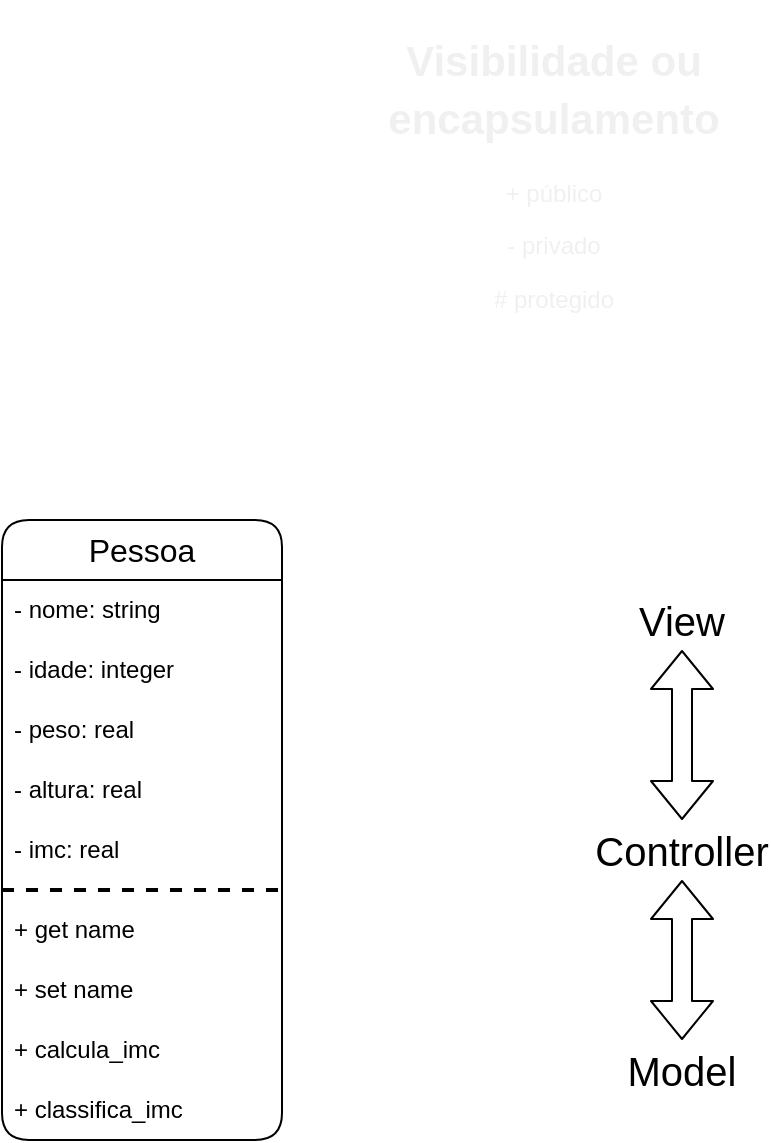 <mxfile>
    <diagram id="i4jdfdFZ_WHHyBtccAo_" name="Page-1">
        <mxGraphModel dx="591" dy="757" grid="1" gridSize="10" guides="1" tooltips="1" connect="1" arrows="1" fold="1" page="0" pageScale="1" pageWidth="850" pageHeight="1100" background="none" math="0" shadow="0">
            <root>
                <mxCell id="0"/>
                <mxCell id="1" parent="0"/>
                <mxCell id="15" value="&lt;font style=&quot;font-size: 16px;&quot;&gt;Pessoa&lt;/font&gt;" style="swimlane;fontStyle=0;childLayout=stackLayout;horizontal=1;startSize=30;horizontalStack=0;resizeParent=1;resizeParentMax=0;resizeLast=0;collapsible=1;marginBottom=0;whiteSpace=wrap;html=1;fillColor=none;rounded=1;swimlaneLine=1;glass=0;shadow=0;" parent="1" vertex="1">
                    <mxGeometry x="100" y="270" width="140" height="310" as="geometry">
                        <mxRectangle x="100" y="270" width="80" height="30" as="alternateBounds"/>
                    </mxGeometry>
                </mxCell>
                <mxCell id="16" value="- nome: string" style="text;strokeColor=none;fillColor=none;align=left;verticalAlign=middle;spacingLeft=4;spacingRight=4;overflow=hidden;points=[[0,0.5],[1,0.5]];portConstraint=eastwest;rotatable=0;whiteSpace=wrap;html=1;" parent="15" vertex="1">
                    <mxGeometry y="30" width="140" height="30" as="geometry"/>
                </mxCell>
                <mxCell id="17" value="- idade: integer" style="text;strokeColor=none;fillColor=none;align=left;verticalAlign=middle;spacingLeft=4;spacingRight=4;overflow=hidden;points=[[0,0.5],[1,0.5]];portConstraint=eastwest;rotatable=0;whiteSpace=wrap;html=1;dashed=1;dashPattern=8 8;" parent="15" vertex="1">
                    <mxGeometry y="60" width="140" height="30" as="geometry"/>
                </mxCell>
                <mxCell id="18" value="- peso: real" style="text;strokeColor=none;fillColor=none;align=left;verticalAlign=middle;spacingLeft=4;spacingRight=4;overflow=hidden;points=[[0,0.5],[1,0.5]];portConstraint=eastwest;rotatable=0;whiteSpace=wrap;html=1;dashed=1;dashPattern=8 8;" parent="15" vertex="1">
                    <mxGeometry y="90" width="140" height="30" as="geometry"/>
                </mxCell>
                <mxCell id="45" value="- altura: real" style="text;strokeColor=none;fillColor=none;align=left;verticalAlign=middle;spacingLeft=4;spacingRight=4;overflow=hidden;points=[[0,0.5],[1,0.5]];portConstraint=eastwest;rotatable=0;whiteSpace=wrap;html=1;dashed=1;dashPattern=8 8;" parent="15" vertex="1">
                    <mxGeometry y="120" width="140" height="30" as="geometry"/>
                </mxCell>
                <mxCell id="47" value="- imc: real" style="text;strokeColor=none;fillColor=none;align=left;verticalAlign=middle;spacingLeft=4;spacingRight=4;overflow=hidden;points=[[0,0.5],[1,0.5]];portConstraint=eastwest;rotatable=0;whiteSpace=wrap;html=1;dashed=1;dashPattern=8 8;" parent="15" vertex="1">
                    <mxGeometry y="150" width="140" height="30" as="geometry"/>
                </mxCell>
                <mxCell id="48" value="" style="line;strokeWidth=2;html=1;rounded=1;fontColor=#F0F0F0;dashed=1;perimeterSpacing=0;" parent="15" vertex="1">
                    <mxGeometry y="180" width="140" height="10" as="geometry"/>
                </mxCell>
                <mxCell id="46" value="+ get name" style="text;strokeColor=none;fillColor=none;align=left;verticalAlign=middle;spacingLeft=4;spacingRight=4;overflow=hidden;points=[[0,0.5],[1,0.5]];portConstraint=eastwest;rotatable=0;whiteSpace=wrap;html=1;dashed=1;dashPattern=8 8;" parent="15" vertex="1">
                    <mxGeometry y="190" width="140" height="30" as="geometry"/>
                </mxCell>
                <mxCell id="49" value="+ set name" style="text;strokeColor=none;fillColor=none;align=left;verticalAlign=middle;spacingLeft=4;spacingRight=4;overflow=hidden;points=[[0,0.5],[1,0.5]];portConstraint=eastwest;rotatable=0;whiteSpace=wrap;html=1;dashed=1;dashPattern=8 8;" parent="15" vertex="1">
                    <mxGeometry y="220" width="140" height="30" as="geometry"/>
                </mxCell>
                <mxCell id="50" value="+ calcula_imc" style="text;strokeColor=none;fillColor=none;align=left;verticalAlign=middle;spacingLeft=4;spacingRight=4;overflow=hidden;points=[[0,0.5],[1,0.5]];portConstraint=eastwest;rotatable=0;whiteSpace=wrap;html=1;dashed=1;dashPattern=8 8;" parent="15" vertex="1">
                    <mxGeometry y="250" width="140" height="30" as="geometry"/>
                </mxCell>
                <mxCell id="52" value="+ classifica_imc" style="text;strokeColor=none;fillColor=none;align=left;verticalAlign=middle;spacingLeft=4;spacingRight=4;overflow=hidden;points=[[0,0.5],[1,0.5]];portConstraint=eastwest;rotatable=0;whiteSpace=wrap;html=1;dashed=1;dashPattern=8 8;" parent="15" vertex="1">
                    <mxGeometry y="280" width="140" height="30" as="geometry"/>
                </mxCell>
                <mxCell id="51" value="&lt;h1 style=&quot;text-align: center;&quot;&gt;&lt;font style=&quot;font-size: 21px;&quot;&gt;Visibilidade ou encapsulamento&lt;/font&gt;&lt;/h1&gt;&lt;p style=&quot;text-align: center;&quot;&gt;+ público&lt;/p&gt;&lt;p style=&quot;text-align: center;&quot;&gt;- privado&lt;/p&gt;&lt;p style=&quot;text-align: center;&quot;&gt;# protegido&lt;/p&gt;" style="text;html=1;strokeColor=none;fillColor=none;spacing=5;spacingTop=-20;whiteSpace=wrap;overflow=hidden;rounded=0;dashed=1;strokeWidth=2;fontColor=#F0F0F0;" parent="1" vertex="1">
                    <mxGeometry x="280" y="20" width="190" height="150" as="geometry"/>
                </mxCell>
                <mxCell id="53" value="" style="shape=flexArrow;endArrow=classic;startArrow=classic;html=1;" edge="1" parent="1" source="66" target="65">
                    <mxGeometry width="100" height="100" relative="1" as="geometry">
                        <mxPoint x="440" y="420" as="sourcePoint"/>
                        <mxPoint x="440" y="320" as="targetPoint"/>
                    </mxGeometry>
                </mxCell>
                <mxCell id="65" value="View" style="text;html=1;strokeColor=none;fillColor=none;align=center;verticalAlign=middle;whiteSpace=wrap;rounded=0;fontSize=20;" vertex="1" parent="1">
                    <mxGeometry x="410" y="305" width="60" height="30" as="geometry"/>
                </mxCell>
                <mxCell id="66" value="Controller" style="text;html=1;strokeColor=none;fillColor=none;align=center;verticalAlign=middle;whiteSpace=wrap;rounded=0;fontSize=20;" vertex="1" parent="1">
                    <mxGeometry x="410" y="420" width="60" height="30" as="geometry"/>
                </mxCell>
                <mxCell id="75" value="" style="shape=flexArrow;endArrow=classic;startArrow=classic;html=1;strokeWidth=1;fontSize=20;" edge="1" parent="1" source="81" target="66">
                    <mxGeometry width="100" height="100" relative="1" as="geometry">
                        <mxPoint x="439.47" y="535" as="sourcePoint"/>
                        <mxPoint x="439" y="450" as="targetPoint"/>
                    </mxGeometry>
                </mxCell>
                <mxCell id="81" value="Model" style="text;html=1;strokeColor=none;fillColor=none;align=center;verticalAlign=middle;whiteSpace=wrap;rounded=0;fontSize=20;" vertex="1" parent="1">
                    <mxGeometry x="410" y="530" width="60" height="30" as="geometry"/>
                </mxCell>
            </root>
        </mxGraphModel>
    </diagram>
</mxfile>